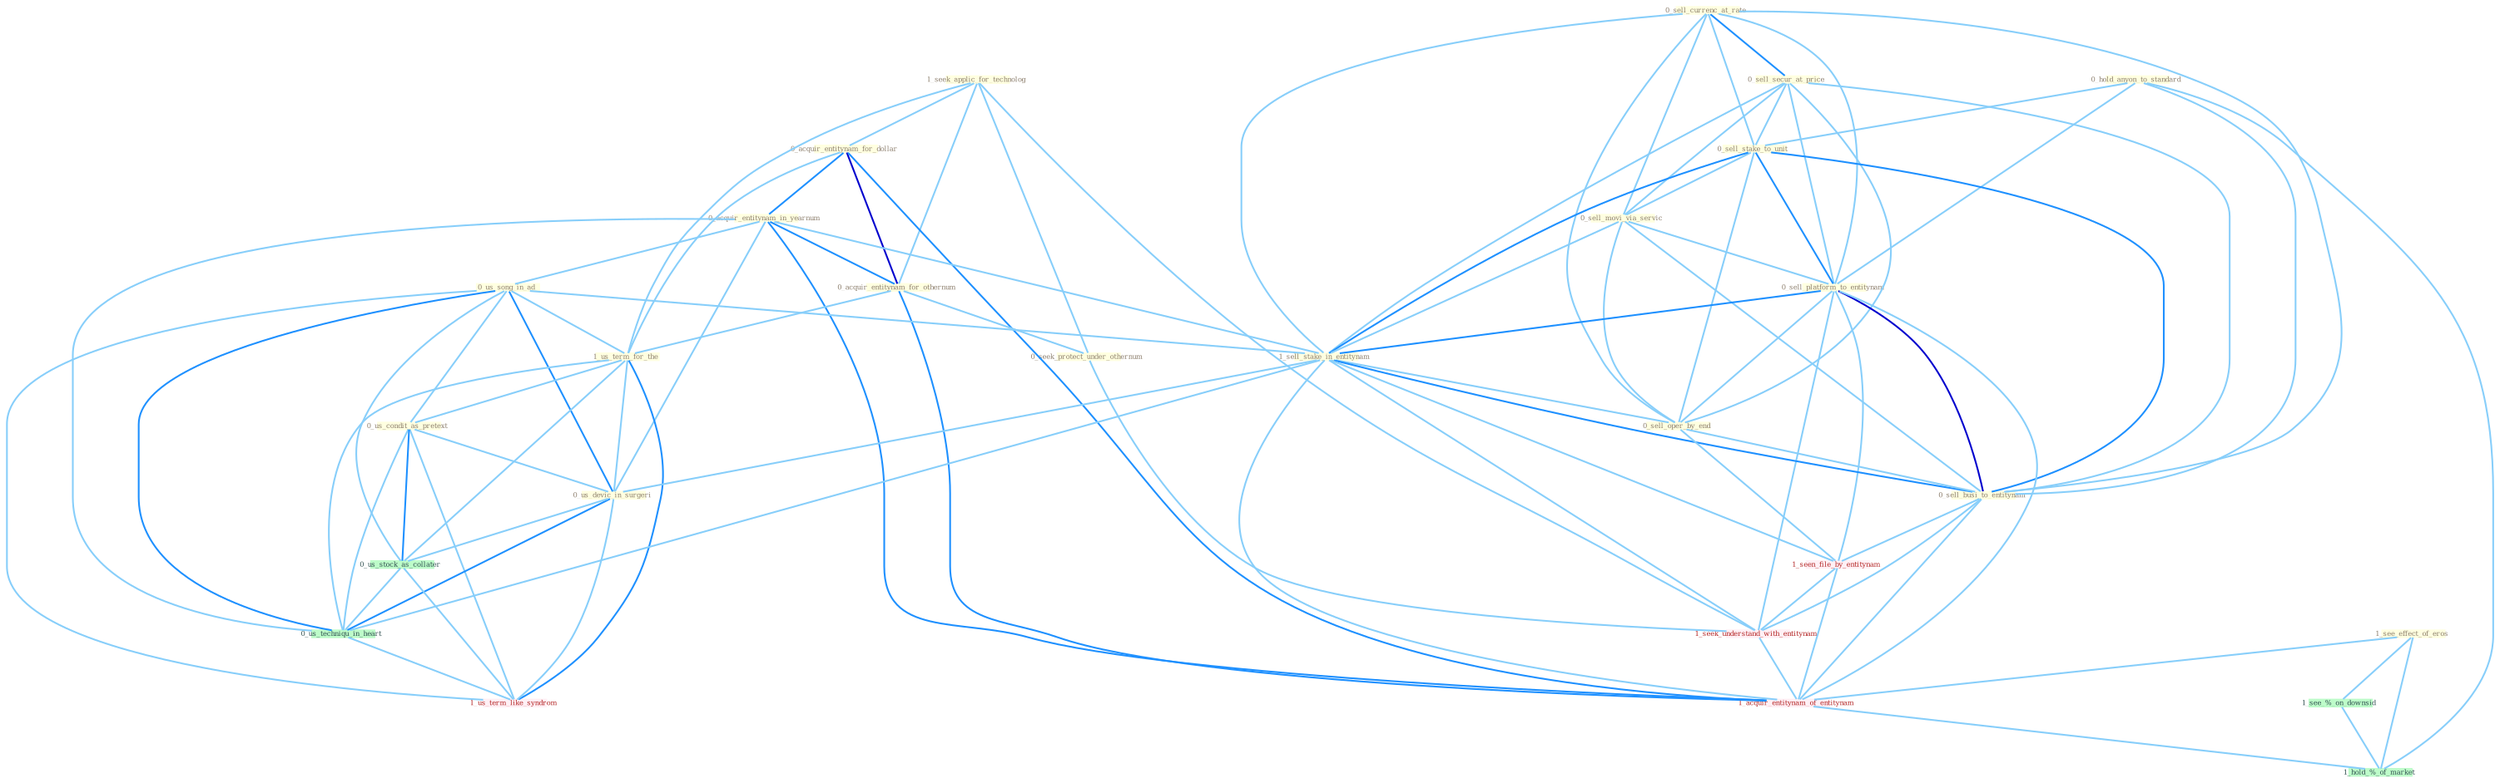 Graph G{ 
    node
    [shape=polygon,style=filled,width=.5,height=.06,color="#BDFCC9",fixedsize=true,fontsize=4,
    fontcolor="#2f4f4f"];
    {node
    [color="#ffffe0", fontcolor="#8b7d6b"] "1_seek_applic_for_technolog " "0_acquir_entitynam_for_dollar " "0_hold_anyon_to_standard " "0_sell_currenc_at_rate " "0_acquir_entitynam_in_yearnum " "0_acquir_entitynam_for_othernum " "0_sell_secur_at_price " "0_sell_stake_to_unit " "0_us_song_in_ad " "1_us_term_for_the " "0_sell_movi_via_servic " "0_us_condit_as_pretext " "0_sell_platform_to_entitynam " "1_sell_stake_in_entitynam " "1_see_effect_of_eros " "0_seek_protect_under_othernum " "0_sell_oper_by_end " "0_sell_busi_to_entitynam " "0_us_devic_in_surgeri "}
{node [color="#fff0f5", fontcolor="#b22222"] "1_seen_file_by_entitynam " "1_seek_understand_with_entitynam " "1_acquir_entitynam_of_entitynam " "1_us_term_like_syndrom "}
edge [color="#B0E2FF"];

	"1_seek_applic_for_technolog " -- "0_acquir_entitynam_for_dollar " [w="1", color="#87cefa" ];
	"1_seek_applic_for_technolog " -- "0_acquir_entitynam_for_othernum " [w="1", color="#87cefa" ];
	"1_seek_applic_for_technolog " -- "1_us_term_for_the " [w="1", color="#87cefa" ];
	"1_seek_applic_for_technolog " -- "0_seek_protect_under_othernum " [w="1", color="#87cefa" ];
	"1_seek_applic_for_technolog " -- "1_seek_understand_with_entitynam " [w="1", color="#87cefa" ];
	"0_acquir_entitynam_for_dollar " -- "0_acquir_entitynam_in_yearnum " [w="2", color="#1e90ff" , len=0.8];
	"0_acquir_entitynam_for_dollar " -- "0_acquir_entitynam_for_othernum " [w="3", color="#0000cd" , len=0.6];
	"0_acquir_entitynam_for_dollar " -- "1_us_term_for_the " [w="1", color="#87cefa" ];
	"0_acquir_entitynam_for_dollar " -- "1_acquir_entitynam_of_entitynam " [w="2", color="#1e90ff" , len=0.8];
	"0_hold_anyon_to_standard " -- "0_sell_stake_to_unit " [w="1", color="#87cefa" ];
	"0_hold_anyon_to_standard " -- "0_sell_platform_to_entitynam " [w="1", color="#87cefa" ];
	"0_hold_anyon_to_standard " -- "0_sell_busi_to_entitynam " [w="1", color="#87cefa" ];
	"0_hold_anyon_to_standard " -- "1_hold_%_of_market " [w="1", color="#87cefa" ];
	"0_sell_currenc_at_rate " -- "0_sell_secur_at_price " [w="2", color="#1e90ff" , len=0.8];
	"0_sell_currenc_at_rate " -- "0_sell_stake_to_unit " [w="1", color="#87cefa" ];
	"0_sell_currenc_at_rate " -- "0_sell_movi_via_servic " [w="1", color="#87cefa" ];
	"0_sell_currenc_at_rate " -- "0_sell_platform_to_entitynam " [w="1", color="#87cefa" ];
	"0_sell_currenc_at_rate " -- "1_sell_stake_in_entitynam " [w="1", color="#87cefa" ];
	"0_sell_currenc_at_rate " -- "0_sell_oper_by_end " [w="1", color="#87cefa" ];
	"0_sell_currenc_at_rate " -- "0_sell_busi_to_entitynam " [w="1", color="#87cefa" ];
	"0_acquir_entitynam_in_yearnum " -- "0_acquir_entitynam_for_othernum " [w="2", color="#1e90ff" , len=0.8];
	"0_acquir_entitynam_in_yearnum " -- "0_us_song_in_ad " [w="1", color="#87cefa" ];
	"0_acquir_entitynam_in_yearnum " -- "1_sell_stake_in_entitynam " [w="1", color="#87cefa" ];
	"0_acquir_entitynam_in_yearnum " -- "0_us_devic_in_surgeri " [w="1", color="#87cefa" ];
	"0_acquir_entitynam_in_yearnum " -- "1_acquir_entitynam_of_entitynam " [w="2", color="#1e90ff" , len=0.8];
	"0_acquir_entitynam_in_yearnum " -- "0_us_techniqu_in_heart " [w="1", color="#87cefa" ];
	"0_acquir_entitynam_for_othernum " -- "1_us_term_for_the " [w="1", color="#87cefa" ];
	"0_acquir_entitynam_for_othernum " -- "0_seek_protect_under_othernum " [w="1", color="#87cefa" ];
	"0_acquir_entitynam_for_othernum " -- "1_acquir_entitynam_of_entitynam " [w="2", color="#1e90ff" , len=0.8];
	"0_sell_secur_at_price " -- "0_sell_stake_to_unit " [w="1", color="#87cefa" ];
	"0_sell_secur_at_price " -- "0_sell_movi_via_servic " [w="1", color="#87cefa" ];
	"0_sell_secur_at_price " -- "0_sell_platform_to_entitynam " [w="1", color="#87cefa" ];
	"0_sell_secur_at_price " -- "1_sell_stake_in_entitynam " [w="1", color="#87cefa" ];
	"0_sell_secur_at_price " -- "0_sell_oper_by_end " [w="1", color="#87cefa" ];
	"0_sell_secur_at_price " -- "0_sell_busi_to_entitynam " [w="1", color="#87cefa" ];
	"0_sell_stake_to_unit " -- "0_sell_movi_via_servic " [w="1", color="#87cefa" ];
	"0_sell_stake_to_unit " -- "0_sell_platform_to_entitynam " [w="2", color="#1e90ff" , len=0.8];
	"0_sell_stake_to_unit " -- "1_sell_stake_in_entitynam " [w="2", color="#1e90ff" , len=0.8];
	"0_sell_stake_to_unit " -- "0_sell_oper_by_end " [w="1", color="#87cefa" ];
	"0_sell_stake_to_unit " -- "0_sell_busi_to_entitynam " [w="2", color="#1e90ff" , len=0.8];
	"0_us_song_in_ad " -- "1_us_term_for_the " [w="1", color="#87cefa" ];
	"0_us_song_in_ad " -- "0_us_condit_as_pretext " [w="1", color="#87cefa" ];
	"0_us_song_in_ad " -- "1_sell_stake_in_entitynam " [w="1", color="#87cefa" ];
	"0_us_song_in_ad " -- "0_us_devic_in_surgeri " [w="2", color="#1e90ff" , len=0.8];
	"0_us_song_in_ad " -- "0_us_stock_as_collater " [w="1", color="#87cefa" ];
	"0_us_song_in_ad " -- "0_us_techniqu_in_heart " [w="2", color="#1e90ff" , len=0.8];
	"0_us_song_in_ad " -- "1_us_term_like_syndrom " [w="1", color="#87cefa" ];
	"1_us_term_for_the " -- "0_us_condit_as_pretext " [w="1", color="#87cefa" ];
	"1_us_term_for_the " -- "0_us_devic_in_surgeri " [w="1", color="#87cefa" ];
	"1_us_term_for_the " -- "0_us_stock_as_collater " [w="1", color="#87cefa" ];
	"1_us_term_for_the " -- "0_us_techniqu_in_heart " [w="1", color="#87cefa" ];
	"1_us_term_for_the " -- "1_us_term_like_syndrom " [w="2", color="#1e90ff" , len=0.8];
	"0_sell_movi_via_servic " -- "0_sell_platform_to_entitynam " [w="1", color="#87cefa" ];
	"0_sell_movi_via_servic " -- "1_sell_stake_in_entitynam " [w="1", color="#87cefa" ];
	"0_sell_movi_via_servic " -- "0_sell_oper_by_end " [w="1", color="#87cefa" ];
	"0_sell_movi_via_servic " -- "0_sell_busi_to_entitynam " [w="1", color="#87cefa" ];
	"0_us_condit_as_pretext " -- "0_us_devic_in_surgeri " [w="1", color="#87cefa" ];
	"0_us_condit_as_pretext " -- "0_us_stock_as_collater " [w="2", color="#1e90ff" , len=0.8];
	"0_us_condit_as_pretext " -- "0_us_techniqu_in_heart " [w="1", color="#87cefa" ];
	"0_us_condit_as_pretext " -- "1_us_term_like_syndrom " [w="1", color="#87cefa" ];
	"0_sell_platform_to_entitynam " -- "1_sell_stake_in_entitynam " [w="2", color="#1e90ff" , len=0.8];
	"0_sell_platform_to_entitynam " -- "0_sell_oper_by_end " [w="1", color="#87cefa" ];
	"0_sell_platform_to_entitynam " -- "0_sell_busi_to_entitynam " [w="3", color="#0000cd" , len=0.6];
	"0_sell_platform_to_entitynam " -- "1_seen_file_by_entitynam " [w="1", color="#87cefa" ];
	"0_sell_platform_to_entitynam " -- "1_seek_understand_with_entitynam " [w="1", color="#87cefa" ];
	"0_sell_platform_to_entitynam " -- "1_acquir_entitynam_of_entitynam " [w="1", color="#87cefa" ];
	"1_sell_stake_in_entitynam " -- "0_sell_oper_by_end " [w="1", color="#87cefa" ];
	"1_sell_stake_in_entitynam " -- "0_sell_busi_to_entitynam " [w="2", color="#1e90ff" , len=0.8];
	"1_sell_stake_in_entitynam " -- "0_us_devic_in_surgeri " [w="1", color="#87cefa" ];
	"1_sell_stake_in_entitynam " -- "1_seen_file_by_entitynam " [w="1", color="#87cefa" ];
	"1_sell_stake_in_entitynam " -- "1_seek_understand_with_entitynam " [w="1", color="#87cefa" ];
	"1_sell_stake_in_entitynam " -- "1_acquir_entitynam_of_entitynam " [w="1", color="#87cefa" ];
	"1_sell_stake_in_entitynam " -- "0_us_techniqu_in_heart " [w="1", color="#87cefa" ];
	"1_see_effect_of_eros " -- "1_acquir_entitynam_of_entitynam " [w="1", color="#87cefa" ];
	"1_see_effect_of_eros " -- "1_see_%_on_downsid " [w="1", color="#87cefa" ];
	"1_see_effect_of_eros " -- "1_hold_%_of_market " [w="1", color="#87cefa" ];
	"0_seek_protect_under_othernum " -- "1_seek_understand_with_entitynam " [w="1", color="#87cefa" ];
	"0_sell_oper_by_end " -- "0_sell_busi_to_entitynam " [w="1", color="#87cefa" ];
	"0_sell_oper_by_end " -- "1_seen_file_by_entitynam " [w="1", color="#87cefa" ];
	"0_sell_busi_to_entitynam " -- "1_seen_file_by_entitynam " [w="1", color="#87cefa" ];
	"0_sell_busi_to_entitynam " -- "1_seek_understand_with_entitynam " [w="1", color="#87cefa" ];
	"0_sell_busi_to_entitynam " -- "1_acquir_entitynam_of_entitynam " [w="1", color="#87cefa" ];
	"0_us_devic_in_surgeri " -- "0_us_stock_as_collater " [w="1", color="#87cefa" ];
	"0_us_devic_in_surgeri " -- "0_us_techniqu_in_heart " [w="2", color="#1e90ff" , len=0.8];
	"0_us_devic_in_surgeri " -- "1_us_term_like_syndrom " [w="1", color="#87cefa" ];
	"1_seen_file_by_entitynam " -- "1_seek_understand_with_entitynam " [w="1", color="#87cefa" ];
	"1_seen_file_by_entitynam " -- "1_acquir_entitynam_of_entitynam " [w="1", color="#87cefa" ];
	"0_us_stock_as_collater " -- "0_us_techniqu_in_heart " [w="1", color="#87cefa" ];
	"0_us_stock_as_collater " -- "1_us_term_like_syndrom " [w="1", color="#87cefa" ];
	"1_seek_understand_with_entitynam " -- "1_acquir_entitynam_of_entitynam " [w="1", color="#87cefa" ];
	"1_acquir_entitynam_of_entitynam " -- "1_hold_%_of_market " [w="1", color="#87cefa" ];
	"0_us_techniqu_in_heart " -- "1_us_term_like_syndrom " [w="1", color="#87cefa" ];
	"1_see_%_on_downsid " -- "1_hold_%_of_market " [w="1", color="#87cefa" ];
}
